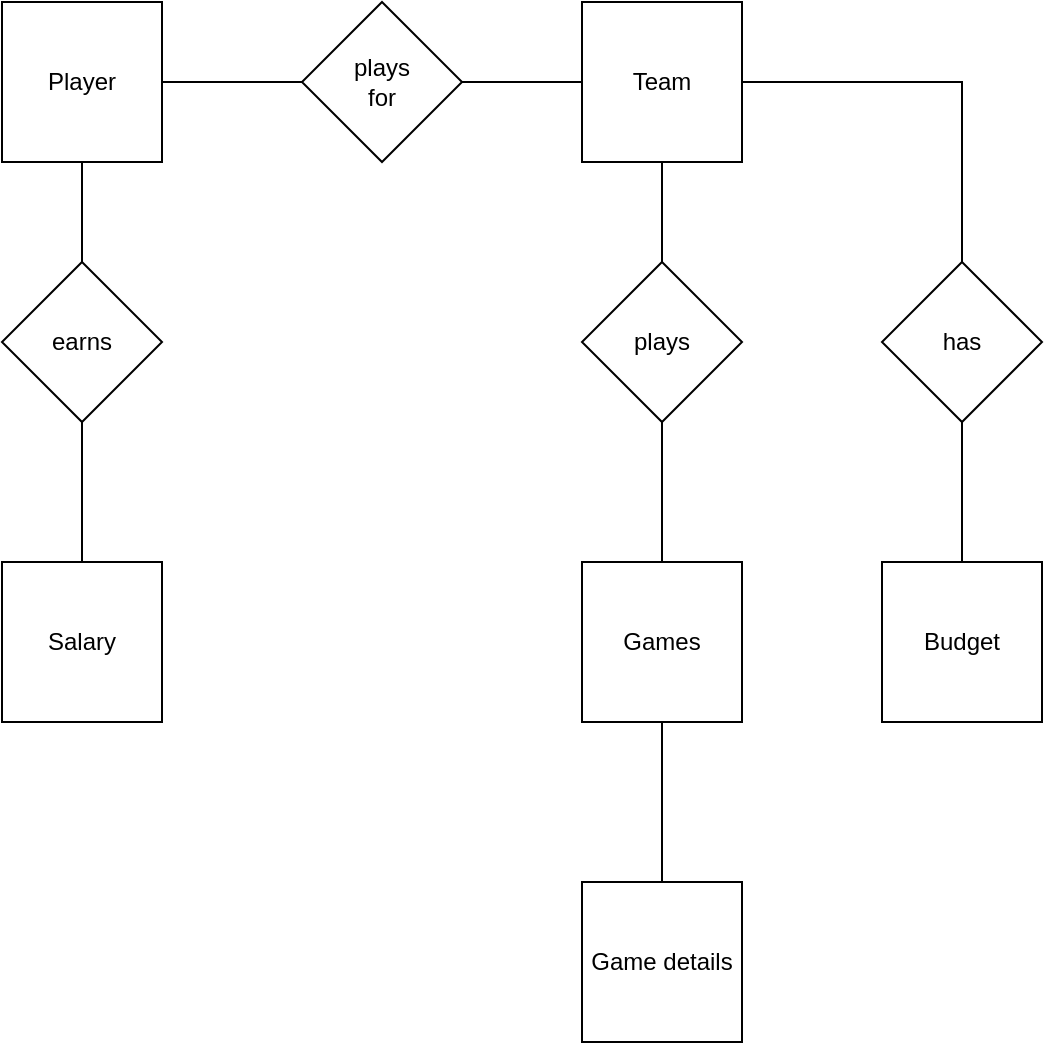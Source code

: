 <mxfile version="15.5.4" type="github" pages="2">
  <diagram id="KpjbOM50suR5ELJcTFT9" name="Conceptual">
    <mxGraphModel dx="1422" dy="914" grid="1" gridSize="10" guides="1" tooltips="1" connect="1" arrows="1" fold="1" page="1" pageScale="1" pageWidth="827" pageHeight="1169" math="0" shadow="0">
      <root>
        <mxCell id="WaWMJwZ1MYTigDFI-wAt-0" />
        <mxCell id="WaWMJwZ1MYTigDFI-wAt-1" parent="WaWMJwZ1MYTigDFI-wAt-0" />
        <mxCell id="WaWMJwZ1MYTigDFI-wAt-14" style="edgeStyle=orthogonalEdgeStyle;rounded=0;orthogonalLoop=1;jettySize=auto;html=1;exitX=1;exitY=0.5;exitDx=0;exitDy=0;entryX=0;entryY=0.5;entryDx=0;entryDy=0;endArrow=none;endFill=0;" parent="WaWMJwZ1MYTigDFI-wAt-1" source="WaWMJwZ1MYTigDFI-wAt-2" target="WaWMJwZ1MYTigDFI-wAt-12" edge="1">
          <mxGeometry relative="1" as="geometry" />
        </mxCell>
        <mxCell id="WaWMJwZ1MYTigDFI-wAt-21" style="edgeStyle=orthogonalEdgeStyle;rounded=0;orthogonalLoop=1;jettySize=auto;html=1;exitX=0.5;exitY=1;exitDx=0;exitDy=0;entryX=0.5;entryY=0;entryDx=0;entryDy=0;endArrow=none;endFill=0;" parent="WaWMJwZ1MYTigDFI-wAt-1" source="WaWMJwZ1MYTigDFI-wAt-2" target="WaWMJwZ1MYTigDFI-wAt-5" edge="1">
          <mxGeometry relative="1" as="geometry" />
        </mxCell>
        <mxCell id="WaWMJwZ1MYTigDFI-wAt-2" value="Player" style="whiteSpace=wrap;html=1;aspect=fixed;" parent="WaWMJwZ1MYTigDFI-wAt-1" vertex="1">
          <mxGeometry x="120" y="80" width="80" height="80" as="geometry" />
        </mxCell>
        <mxCell id="WaWMJwZ1MYTigDFI-wAt-4" value="Game details" style="whiteSpace=wrap;html=1;aspect=fixed;" parent="WaWMJwZ1MYTigDFI-wAt-1" vertex="1">
          <mxGeometry x="410" y="520" width="80" height="80" as="geometry" />
        </mxCell>
        <mxCell id="WaWMJwZ1MYTigDFI-wAt-5" value="earns" style="rhombus;whiteSpace=wrap;html=1;" parent="WaWMJwZ1MYTigDFI-wAt-1" vertex="1">
          <mxGeometry x="120" y="210" width="80" height="80" as="geometry" />
        </mxCell>
        <mxCell id="WaWMJwZ1MYTigDFI-wAt-6" value="Salary" style="whiteSpace=wrap;html=1;aspect=fixed;" parent="WaWMJwZ1MYTigDFI-wAt-1" vertex="1">
          <mxGeometry x="120" y="360" width="80" height="80" as="geometry" />
        </mxCell>
        <mxCell id="WaWMJwZ1MYTigDFI-wAt-27" style="edgeStyle=orthogonalEdgeStyle;rounded=0;orthogonalLoop=1;jettySize=auto;html=1;exitX=1;exitY=0.5;exitDx=0;exitDy=0;entryX=0.5;entryY=0;entryDx=0;entryDy=0;endArrow=none;endFill=0;" parent="WaWMJwZ1MYTigDFI-wAt-1" source="WaWMJwZ1MYTigDFI-wAt-9" target="WaWMJwZ1MYTigDFI-wAt-10" edge="1">
          <mxGeometry relative="1" as="geometry" />
        </mxCell>
        <mxCell id="LQ8EkmnR6dQI8lVl232f-8" style="edgeStyle=orthogonalEdgeStyle;rounded=0;orthogonalLoop=1;jettySize=auto;html=1;exitX=0.5;exitY=1;exitDx=0;exitDy=0;entryX=0.5;entryY=0;entryDx=0;entryDy=0;endArrow=none;endFill=0;" edge="1" parent="WaWMJwZ1MYTigDFI-wAt-1" source="WaWMJwZ1MYTigDFI-wAt-9" target="LQ8EkmnR6dQI8lVl232f-5">
          <mxGeometry relative="1" as="geometry" />
        </mxCell>
        <mxCell id="WaWMJwZ1MYTigDFI-wAt-9" value="Team" style="whiteSpace=wrap;html=1;aspect=fixed;" parent="WaWMJwZ1MYTigDFI-wAt-1" vertex="1">
          <mxGeometry x="410" y="80" width="80" height="80" as="geometry" />
        </mxCell>
        <mxCell id="WaWMJwZ1MYTigDFI-wAt-10" value="has" style="rhombus;whiteSpace=wrap;html=1;" parent="WaWMJwZ1MYTigDFI-wAt-1" vertex="1">
          <mxGeometry x="560" y="210" width="80" height="80" as="geometry" />
        </mxCell>
        <mxCell id="WaWMJwZ1MYTigDFI-wAt-11" value="Budget" style="whiteSpace=wrap;html=1;aspect=fixed;" parent="WaWMJwZ1MYTigDFI-wAt-1" vertex="1">
          <mxGeometry x="560" y="360" width="80" height="80" as="geometry" />
        </mxCell>
        <mxCell id="WaWMJwZ1MYTigDFI-wAt-15" style="edgeStyle=orthogonalEdgeStyle;rounded=0;orthogonalLoop=1;jettySize=auto;html=1;exitX=1;exitY=0.5;exitDx=0;exitDy=0;entryX=0;entryY=0.5;entryDx=0;entryDy=0;endArrow=none;endFill=0;" parent="WaWMJwZ1MYTigDFI-wAt-1" source="WaWMJwZ1MYTigDFI-wAt-12" target="WaWMJwZ1MYTigDFI-wAt-9" edge="1">
          <mxGeometry relative="1" as="geometry" />
        </mxCell>
        <mxCell id="WaWMJwZ1MYTigDFI-wAt-12" value="plays&lt;br&gt;for" style="rhombus;whiteSpace=wrap;html=1;" parent="WaWMJwZ1MYTigDFI-wAt-1" vertex="1">
          <mxGeometry x="270" y="80" width="80" height="80" as="geometry" />
        </mxCell>
        <mxCell id="WaWMJwZ1MYTigDFI-wAt-23" value="" style="endArrow=none;html=1;rounded=0;exitX=0.5;exitY=0;exitDx=0;exitDy=0;entryX=0.5;entryY=1;entryDx=0;entryDy=0;" parent="WaWMJwZ1MYTigDFI-wAt-1" source="WaWMJwZ1MYTigDFI-wAt-11" target="WaWMJwZ1MYTigDFI-wAt-10" edge="1">
          <mxGeometry width="50" height="50" relative="1" as="geometry">
            <mxPoint x="630" y="350" as="sourcePoint" />
            <mxPoint x="590" y="120" as="targetPoint" />
            <Array as="points" />
          </mxGeometry>
        </mxCell>
        <mxCell id="WaWMJwZ1MYTigDFI-wAt-25" value="" style="endArrow=none;html=1;rounded=0;entryX=0.5;entryY=0;entryDx=0;entryDy=0;exitX=0.5;exitY=1;exitDx=0;exitDy=0;" parent="WaWMJwZ1MYTigDFI-wAt-1" edge="1" target="WaWMJwZ1MYTigDFI-wAt-6" source="WaWMJwZ1MYTigDFI-wAt-5">
          <mxGeometry width="50" height="50" relative="1" as="geometry">
            <mxPoint x="120" y="399.5" as="sourcePoint" />
            <mxPoint x="190" y="399.5" as="targetPoint" />
          </mxGeometry>
        </mxCell>
        <mxCell id="LQ8EkmnR6dQI8lVl232f-5" value="plays" style="rhombus;whiteSpace=wrap;html=1;" vertex="1" parent="WaWMJwZ1MYTigDFI-wAt-1">
          <mxGeometry x="410" y="210" width="80" height="80" as="geometry" />
        </mxCell>
        <mxCell id="LQ8EkmnR6dQI8lVl232f-10" style="edgeStyle=orthogonalEdgeStyle;rounded=0;orthogonalLoop=1;jettySize=auto;html=1;exitX=0.5;exitY=0;exitDx=0;exitDy=0;entryX=0.5;entryY=1;entryDx=0;entryDy=0;endArrow=none;endFill=0;" edge="1" parent="WaWMJwZ1MYTigDFI-wAt-1" source="LQ8EkmnR6dQI8lVl232f-6" target="LQ8EkmnR6dQI8lVl232f-5">
          <mxGeometry relative="1" as="geometry" />
        </mxCell>
        <mxCell id="LQ8EkmnR6dQI8lVl232f-27" style="edgeStyle=orthogonalEdgeStyle;rounded=0;orthogonalLoop=1;jettySize=auto;html=1;exitX=0.5;exitY=1;exitDx=0;exitDy=0;entryX=0.5;entryY=0;entryDx=0;entryDy=0;endArrow=none;endFill=0;" edge="1" parent="WaWMJwZ1MYTigDFI-wAt-1" source="LQ8EkmnR6dQI8lVl232f-6" target="WaWMJwZ1MYTigDFI-wAt-4">
          <mxGeometry relative="1" as="geometry" />
        </mxCell>
        <mxCell id="LQ8EkmnR6dQI8lVl232f-6" value="Games" style="whiteSpace=wrap;html=1;aspect=fixed;" vertex="1" parent="WaWMJwZ1MYTigDFI-wAt-1">
          <mxGeometry x="410" y="360" width="80" height="80" as="geometry" />
        </mxCell>
      </root>
    </mxGraphModel>
  </diagram>
  <diagram id="o72FL4JSvxtYNjWn5hsY" name="Logical">
    <mxGraphModel dx="3076" dy="914" grid="1" gridSize="10" guides="1" tooltips="1" connect="1" arrows="1" fold="1" page="1" pageScale="1" pageWidth="1654" pageHeight="1169" math="0" shadow="0">
      <root>
        <mxCell id="SCCgKxzARnN3cMDTixyp-0" />
        <mxCell id="SCCgKxzARnN3cMDTixyp-1" parent="SCCgKxzARnN3cMDTixyp-0" />
        <mxCell id="jkipOq33ZPvJP4FlrsBJ-0" value="players" style="swimlane;fontStyle=0;childLayout=stackLayout;horizontal=1;startSize=26;horizontalStack=0;resizeParent=1;resizeParentMax=0;resizeLast=0;collapsible=1;marginBottom=0;align=center;fontSize=14;" vertex="1" parent="SCCgKxzARnN3cMDTixyp-1">
          <mxGeometry x="-1340" y="126" width="160" height="116" as="geometry" />
        </mxCell>
        <mxCell id="jkipOq33ZPvJP4FlrsBJ-1" value="player_ID" style="text;strokeColor=none;fillColor=none;spacingLeft=4;spacingRight=4;overflow=hidden;rotatable=0;points=[[0,0.5],[1,0.5]];portConstraint=eastwest;fontSize=12;" vertex="1" parent="jkipOq33ZPvJP4FlrsBJ-0">
          <mxGeometry y="26" width="160" height="30" as="geometry" />
        </mxCell>
        <mxCell id="jkipOq33ZPvJP4FlrsBJ-2" value="player_first_name" style="text;strokeColor=none;fillColor=none;spacingLeft=4;spacingRight=4;overflow=hidden;rotatable=0;points=[[0,0.5],[1,0.5]];portConstraint=eastwest;fontSize=12;" vertex="1" parent="jkipOq33ZPvJP4FlrsBJ-0">
          <mxGeometry y="56" width="160" height="30" as="geometry" />
        </mxCell>
        <mxCell id="jkipOq33ZPvJP4FlrsBJ-3" value="player_last_name" style="text;strokeColor=none;fillColor=none;spacingLeft=4;spacingRight=4;overflow=hidden;rotatable=0;points=[[0,0.5],[1,0.5]];portConstraint=eastwest;fontSize=12;" vertex="1" parent="jkipOq33ZPvJP4FlrsBJ-0">
          <mxGeometry y="86" width="160" height="30" as="geometry" />
        </mxCell>
        <mxCell id="jkipOq33ZPvJP4FlrsBJ-4" value="teams" style="swimlane;fontStyle=0;childLayout=stackLayout;horizontal=1;startSize=26;horizontalStack=0;resizeParent=1;resizeParentMax=0;resizeLast=0;collapsible=1;marginBottom=0;align=center;fontSize=14;" vertex="1" parent="SCCgKxzARnN3cMDTixyp-1">
          <mxGeometry x="-850" y="126" width="160" height="176" as="geometry" />
        </mxCell>
        <mxCell id="jkipOq33ZPvJP4FlrsBJ-5" value="team_ID" style="text;strokeColor=none;fillColor=none;spacingLeft=4;spacingRight=4;overflow=hidden;rotatable=0;points=[[0,0.5],[1,0.5]];portConstraint=eastwest;fontSize=12;" vertex="1" parent="jkipOq33ZPvJP4FlrsBJ-4">
          <mxGeometry y="26" width="160" height="30" as="geometry" />
        </mxCell>
        <mxCell id="jkipOq33ZPvJP4FlrsBJ-6" value="team_abbreviation" style="text;strokeColor=none;fillColor=none;spacingLeft=4;spacingRight=4;overflow=hidden;rotatable=0;points=[[0,0.5],[1,0.5]];portConstraint=eastwest;fontSize=12;" vertex="1" parent="jkipOq33ZPvJP4FlrsBJ-4">
          <mxGeometry y="56" width="160" height="30" as="geometry" />
        </mxCell>
        <mxCell id="jkipOq33ZPvJP4FlrsBJ-7" value="team_name&#xa;" style="text;strokeColor=none;fillColor=none;spacingLeft=4;spacingRight=4;overflow=hidden;rotatable=0;points=[[0,0.5],[1,0.5]];portConstraint=eastwest;fontSize=12;" vertex="1" parent="jkipOq33ZPvJP4FlrsBJ-4">
          <mxGeometry y="86" width="160" height="30" as="geometry" />
        </mxCell>
        <mxCell id="5-Y15HctPKVcctrwR9Oy-0" value="city" style="text;strokeColor=none;fillColor=none;spacingLeft=4;spacingRight=4;overflow=hidden;rotatable=0;points=[[0,0.5],[1,0.5]];portConstraint=eastwest;fontSize=12;" vertex="1" parent="jkipOq33ZPvJP4FlrsBJ-4">
          <mxGeometry y="116" width="160" height="30" as="geometry" />
        </mxCell>
        <mxCell id="5-Y15HctPKVcctrwR9Oy-1" value="arena" style="text;strokeColor=none;fillColor=none;spacingLeft=4;spacingRight=4;overflow=hidden;rotatable=0;points=[[0,0.5],[1,0.5]];portConstraint=eastwest;fontSize=12;" vertex="1" parent="jkipOq33ZPvJP4FlrsBJ-4">
          <mxGeometry y="146" width="160" height="30" as="geometry" />
        </mxCell>
        <mxCell id="jkipOq33ZPvJP4FlrsBJ-8" value="contracts" style="swimlane;fontStyle=0;childLayout=stackLayout;horizontal=1;startSize=26;horizontalStack=0;resizeParent=1;resizeParentMax=0;resizeLast=0;collapsible=1;marginBottom=0;align=center;fontSize=14;" vertex="1" parent="SCCgKxzARnN3cMDTixyp-1">
          <mxGeometry x="-1090" y="236" width="160" height="116" as="geometry" />
        </mxCell>
        <mxCell id="jkipOq33ZPvJP4FlrsBJ-9" value="player_ID" style="text;strokeColor=none;fillColor=none;spacingLeft=4;spacingRight=4;overflow=hidden;rotatable=0;points=[[0,0.5],[1,0.5]];portConstraint=eastwest;fontSize=12;" vertex="1" parent="jkipOq33ZPvJP4FlrsBJ-8">
          <mxGeometry y="26" width="160" height="30" as="geometry" />
        </mxCell>
        <mxCell id="jkipOq33ZPvJP4FlrsBJ-10" value="team_ID" style="text;strokeColor=none;fillColor=none;spacingLeft=4;spacingRight=4;overflow=hidden;rotatable=0;points=[[0,0.5],[1,0.5]];portConstraint=eastwest;fontSize=12;" vertex="1" parent="jkipOq33ZPvJP4FlrsBJ-8">
          <mxGeometry y="56" width="160" height="30" as="geometry" />
        </mxCell>
        <mxCell id="jkipOq33ZPvJP4FlrsBJ-11" value="year" style="text;strokeColor=none;fillColor=none;spacingLeft=4;spacingRight=4;overflow=hidden;rotatable=0;points=[[0,0.5],[1,0.5]];portConstraint=eastwest;fontSize=12;" vertex="1" parent="jkipOq33ZPvJP4FlrsBJ-8">
          <mxGeometry y="86" width="160" height="30" as="geometry" />
        </mxCell>
        <mxCell id="jkipOq33ZPvJP4FlrsBJ-12" value="budget" style="swimlane;fontStyle=0;childLayout=stackLayout;horizontal=1;startSize=26;horizontalStack=0;resizeParent=1;resizeParentMax=0;resizeLast=0;collapsible=1;marginBottom=0;align=center;fontSize=14;" vertex="1" parent="SCCgKxzARnN3cMDTixyp-1">
          <mxGeometry x="-600" y="120" width="160" height="116" as="geometry" />
        </mxCell>
        <mxCell id="jkipOq33ZPvJP4FlrsBJ-13" value="team_ID" style="text;strokeColor=none;fillColor=none;spacingLeft=4;spacingRight=4;overflow=hidden;rotatable=0;points=[[0,0.5],[1,0.5]];portConstraint=eastwest;fontSize=12;" vertex="1" parent="jkipOq33ZPvJP4FlrsBJ-12">
          <mxGeometry y="26" width="160" height="30" as="geometry" />
        </mxCell>
        <mxCell id="jkipOq33ZPvJP4FlrsBJ-14" value="year" style="text;strokeColor=none;fillColor=none;spacingLeft=4;spacingRight=4;overflow=hidden;rotatable=0;points=[[0,0.5],[1,0.5]];portConstraint=eastwest;fontSize=12;" vertex="1" parent="jkipOq33ZPvJP4FlrsBJ-12">
          <mxGeometry y="56" width="160" height="30" as="geometry" />
        </mxCell>
        <mxCell id="jkipOq33ZPvJP4FlrsBJ-15" value="budget" style="text;strokeColor=none;fillColor=none;spacingLeft=4;spacingRight=4;overflow=hidden;rotatable=0;points=[[0,0.5],[1,0.5]];portConstraint=eastwest;fontSize=12;" vertex="1" parent="jkipOq33ZPvJP4FlrsBJ-12">
          <mxGeometry y="86" width="160" height="30" as="geometry" />
        </mxCell>
        <mxCell id="jkipOq33ZPvJP4FlrsBJ-16" value="salary" style="swimlane;fontStyle=0;childLayout=stackLayout;horizontal=1;startSize=26;horizontalStack=0;resizeParent=1;resizeParentMax=0;resizeLast=0;collapsible=1;marginBottom=0;align=center;fontSize=14;" vertex="1" parent="SCCgKxzARnN3cMDTixyp-1">
          <mxGeometry x="-1600" y="316" width="160" height="116" as="geometry" />
        </mxCell>
        <mxCell id="jkipOq33ZPvJP4FlrsBJ-17" value="player_ID" style="text;strokeColor=none;fillColor=none;spacingLeft=4;spacingRight=4;overflow=hidden;rotatable=0;points=[[0,0.5],[1,0.5]];portConstraint=eastwest;fontSize=12;" vertex="1" parent="jkipOq33ZPvJP4FlrsBJ-16">
          <mxGeometry y="26" width="160" height="30" as="geometry" />
        </mxCell>
        <mxCell id="jkipOq33ZPvJP4FlrsBJ-18" value="year" style="text;strokeColor=none;fillColor=none;spacingLeft=4;spacingRight=4;overflow=hidden;rotatable=0;points=[[0,0.5],[1,0.5]];portConstraint=eastwest;fontSize=12;" vertex="1" parent="jkipOq33ZPvJP4FlrsBJ-16">
          <mxGeometry y="56" width="160" height="30" as="geometry" />
        </mxCell>
        <mxCell id="jkipOq33ZPvJP4FlrsBJ-19" value="salary" style="text;strokeColor=none;fillColor=none;spacingLeft=4;spacingRight=4;overflow=hidden;rotatable=0;points=[[0,0.5],[1,0.5]];portConstraint=eastwest;fontSize=12;" vertex="1" parent="jkipOq33ZPvJP4FlrsBJ-16">
          <mxGeometry y="86" width="160" height="30" as="geometry" />
        </mxCell>
        <mxCell id="jkipOq33ZPvJP4FlrsBJ-20" value="games" style="swimlane;fontStyle=0;childLayout=stackLayout;horizontal=1;startSize=26;horizontalStack=0;resizeParent=1;resizeParentMax=0;resizeLast=0;collapsible=1;marginBottom=0;align=center;fontSize=14;" vertex="1" parent="SCCgKxzARnN3cMDTixyp-1">
          <mxGeometry x="-600" y="346" width="160" height="210" as="geometry" />
        </mxCell>
        <mxCell id="jkipOq33ZPvJP4FlrsBJ-21" value="game_ID" style="text;strokeColor=none;fillColor=none;spacingLeft=4;spacingRight=4;overflow=hidden;rotatable=0;points=[[0,0.5],[1,0.5]];portConstraint=eastwest;fontSize=12;" vertex="1" parent="jkipOq33ZPvJP4FlrsBJ-20">
          <mxGeometry y="26" width="160" height="30" as="geometry" />
        </mxCell>
        <mxCell id="jkipOq33ZPvJP4FlrsBJ-25" value="date_played" style="text;strokeColor=none;fillColor=none;spacingLeft=4;spacingRight=4;overflow=hidden;rotatable=0;points=[[0,0.5],[1,0.5]];portConstraint=eastwest;fontSize=12;" vertex="1" parent="jkipOq33ZPvJP4FlrsBJ-20">
          <mxGeometry y="56" width="160" height="34" as="geometry" />
        </mxCell>
        <mxCell id="jkipOq33ZPvJP4FlrsBJ-24" value="home_team" style="text;strokeColor=none;fillColor=none;spacingLeft=4;spacingRight=4;overflow=hidden;rotatable=0;points=[[0,0.5],[1,0.5]];portConstraint=eastwest;fontSize=12;" vertex="1" parent="jkipOq33ZPvJP4FlrsBJ-20">
          <mxGeometry y="90" width="160" height="30" as="geometry" />
        </mxCell>
        <mxCell id="jkipOq33ZPvJP4FlrsBJ-23" value="home_points" style="text;strokeColor=none;fillColor=none;spacingLeft=4;spacingRight=4;overflow=hidden;rotatable=0;points=[[0,0.5],[1,0.5]];portConstraint=eastwest;fontSize=12;" vertex="1" parent="jkipOq33ZPvJP4FlrsBJ-20">
          <mxGeometry y="120" width="160" height="30" as="geometry" />
        </mxCell>
        <mxCell id="jkipOq33ZPvJP4FlrsBJ-22" value="away_team" style="text;strokeColor=none;fillColor=none;spacingLeft=4;spacingRight=4;overflow=hidden;rotatable=0;points=[[0,0.5],[1,0.5]];portConstraint=eastwest;fontSize=12;" vertex="1" parent="jkipOq33ZPvJP4FlrsBJ-20">
          <mxGeometry y="150" width="160" height="30" as="geometry" />
        </mxCell>
        <mxCell id="5-Y15HctPKVcctrwR9Oy-7" value="away_points" style="text;strokeColor=none;fillColor=none;spacingLeft=4;spacingRight=4;overflow=hidden;rotatable=0;points=[[0,0.5],[1,0.5]];portConstraint=eastwest;fontSize=12;" vertex="1" parent="jkipOq33ZPvJP4FlrsBJ-20">
          <mxGeometry y="180" width="160" height="30" as="geometry" />
        </mxCell>
        <mxCell id="jkipOq33ZPvJP4FlrsBJ-26" value="game_details" style="swimlane;fontStyle=0;childLayout=stackLayout;horizontal=1;startSize=26;horizontalStack=0;resizeParent=1;resizeParentMax=0;resizeLast=0;collapsible=1;marginBottom=0;align=center;fontSize=14;" vertex="1" parent="SCCgKxzARnN3cMDTixyp-1">
          <mxGeometry x="-320" y="446" width="160" height="240" as="geometry" />
        </mxCell>
        <mxCell id="jkipOq33ZPvJP4FlrsBJ-27" value="game_ID" style="text;strokeColor=none;fillColor=none;spacingLeft=4;spacingRight=4;overflow=hidden;rotatable=0;points=[[0,0.5],[1,0.5]];portConstraint=eastwest;fontSize=12;" vertex="1" parent="jkipOq33ZPvJP4FlrsBJ-26">
          <mxGeometry y="26" width="160" height="30" as="geometry" />
        </mxCell>
        <mxCell id="jkipOq33ZPvJP4FlrsBJ-28" value="player_ID" style="text;strokeColor=none;fillColor=none;spacingLeft=4;spacingRight=4;overflow=hidden;rotatable=0;points=[[0,0.5],[1,0.5]];portConstraint=eastwest;fontSize=12;" vertex="1" parent="jkipOq33ZPvJP4FlrsBJ-26">
          <mxGeometry y="56" width="160" height="30" as="geometry" />
        </mxCell>
        <mxCell id="jkipOq33ZPvJP4FlrsBJ-29" value="minutes_played" style="text;strokeColor=none;fillColor=none;spacingLeft=4;spacingRight=4;overflow=hidden;rotatable=0;points=[[0,0.5],[1,0.5]];portConstraint=eastwest;fontSize=12;" vertex="1" parent="jkipOq33ZPvJP4FlrsBJ-26">
          <mxGeometry y="86" width="160" height="30" as="geometry" />
        </mxCell>
        <mxCell id="jkipOq33ZPvJP4FlrsBJ-30" value="points_scored" style="text;strokeColor=none;fillColor=none;spacingLeft=4;spacingRight=4;overflow=hidden;rotatable=0;points=[[0,0.5],[1,0.5]];portConstraint=eastwest;fontSize=12;" vertex="1" parent="jkipOq33ZPvJP4FlrsBJ-26">
          <mxGeometry y="116" width="160" height="34" as="geometry" />
        </mxCell>
        <mxCell id="jkipOq33ZPvJP4FlrsBJ-31" value="field_goals" style="text;strokeColor=none;fillColor=none;spacingLeft=4;spacingRight=4;overflow=hidden;rotatable=0;points=[[0,0.5],[1,0.5]];portConstraint=eastwest;fontSize=12;" vertex="1" parent="jkipOq33ZPvJP4FlrsBJ-26">
          <mxGeometry y="150" width="160" height="30" as="geometry" />
        </mxCell>
        <mxCell id="jkipOq33ZPvJP4FlrsBJ-32" value="3pt_goals" style="text;strokeColor=none;fillColor=none;spacingLeft=4;spacingRight=4;overflow=hidden;rotatable=0;points=[[0,0.5],[1,0.5]];portConstraint=eastwest;fontSize=12;" vertex="1" parent="jkipOq33ZPvJP4FlrsBJ-26">
          <mxGeometry y="180" width="160" height="30" as="geometry" />
        </mxCell>
        <mxCell id="jkipOq33ZPvJP4FlrsBJ-33" value="free_throws" style="text;strokeColor=none;fillColor=none;spacingLeft=4;spacingRight=4;overflow=hidden;rotatable=0;points=[[0,0.5],[1,0.5]];portConstraint=eastwest;fontSize=12;" vertex="1" parent="jkipOq33ZPvJP4FlrsBJ-26">
          <mxGeometry y="210" width="160" height="30" as="geometry" />
        </mxCell>
        <mxCell id="5-Y15HctPKVcctrwR9Oy-3" value="" style="edgeStyle=entityRelationEdgeStyle;fontSize=12;html=1;endArrow=ERmandOne;startArrow=ERmandOne;rounded=0;entryX=-0.025;entryY=0.129;entryDx=0;entryDy=0;entryPerimeter=0;" edge="1" parent="SCCgKxzARnN3cMDTixyp-1" target="jkipOq33ZPvJP4FlrsBJ-0">
          <mxGeometry width="100" height="100" relative="1" as="geometry">
            <mxPoint x="-1440" y="326" as="sourcePoint" />
            <mxPoint x="-1290" y="242" as="targetPoint" />
          </mxGeometry>
        </mxCell>
        <mxCell id="5-Y15HctPKVcctrwR9Oy-4" value="" style="edgeStyle=entityRelationEdgeStyle;fontSize=12;html=1;endArrow=ERmandOne;startArrow=ERmandOne;rounded=0;entryX=0;entryY=0.133;entryDx=0;entryDy=0;entryPerimeter=0;exitX=1.019;exitY=0.133;exitDx=0;exitDy=0;exitPerimeter=0;" edge="1" parent="SCCgKxzARnN3cMDTixyp-1" source="jkipOq33ZPvJP4FlrsBJ-2" target="jkipOq33ZPvJP4FlrsBJ-10">
          <mxGeometry width="100" height="100" relative="1" as="geometry">
            <mxPoint x="-1160" y="276" as="sourcePoint" />
            <mxPoint x="-1060" y="176" as="targetPoint" />
          </mxGeometry>
        </mxCell>
        <mxCell id="5-Y15HctPKVcctrwR9Oy-5" value="" style="edgeStyle=entityRelationEdgeStyle;fontSize=12;html=1;endArrow=ERzeroToMany;startArrow=ERmandOne;rounded=0;entryX=-0.019;entryY=0.091;entryDx=0;entryDy=0;entryPerimeter=0;exitX=1.019;exitY=0.167;exitDx=0;exitDy=0;exitPerimeter=0;" edge="1" parent="SCCgKxzARnN3cMDTixyp-1" source="jkipOq33ZPvJP4FlrsBJ-10" target="jkipOq33ZPvJP4FlrsBJ-4">
          <mxGeometry width="100" height="100" relative="1" as="geometry">
            <mxPoint x="-910" y="126" as="sourcePoint" />
            <mxPoint x="-810" y="26" as="targetPoint" />
          </mxGeometry>
        </mxCell>
        <mxCell id="5-Y15HctPKVcctrwR9Oy-6" value="" style="edgeStyle=entityRelationEdgeStyle;fontSize=12;html=1;endArrow=ERmandOne;startArrow=ERmandOne;rounded=0;entryX=1.013;entryY=0.068;entryDx=0;entryDy=0;entryPerimeter=0;exitX=-0.025;exitY=0.164;exitDx=0;exitDy=0;exitPerimeter=0;" edge="1" parent="SCCgKxzARnN3cMDTixyp-1" source="jkipOq33ZPvJP4FlrsBJ-12" target="jkipOq33ZPvJP4FlrsBJ-4">
          <mxGeometry width="100" height="100" relative="1" as="geometry">
            <mxPoint x="-240" y="146" as="sourcePoint" />
            <mxPoint x="-400" y="76" as="targetPoint" />
          </mxGeometry>
        </mxCell>
        <mxCell id="5-Y15HctPKVcctrwR9Oy-8" value="" style="edgeStyle=entityRelationEdgeStyle;fontSize=12;html=1;endArrow=ERoneToMany;startArrow=ERmandOne;rounded=0;entryX=-0.019;entryY=0.048;entryDx=0;entryDy=0;entryPerimeter=0;exitX=1.031;exitY=0.067;exitDx=0;exitDy=0;exitPerimeter=0;" edge="1" parent="SCCgKxzARnN3cMDTixyp-1" source="5-Y15HctPKVcctrwR9Oy-1" target="jkipOq33ZPvJP4FlrsBJ-20">
          <mxGeometry width="100" height="100" relative="1" as="geometry">
            <mxPoint x="-1010" y="416" as="sourcePoint" />
            <mxPoint x="-890" y="336" as="targetPoint" />
          </mxGeometry>
        </mxCell>
        <mxCell id="5-Y15HctPKVcctrwR9Oy-9" value="" style="edgeStyle=entityRelationEdgeStyle;fontSize=12;html=1;endArrow=ERzeroToMany;startArrow=ERmandOne;rounded=0;entryX=-0.019;entryY=0.054;entryDx=0;entryDy=0;entryPerimeter=0;exitX=1.019;exitY=0.071;exitDx=0;exitDy=0;exitPerimeter=0;" edge="1" parent="SCCgKxzARnN3cMDTixyp-1" source="jkipOq33ZPvJP4FlrsBJ-20" target="jkipOq33ZPvJP4FlrsBJ-26">
          <mxGeometry width="100" height="100" relative="1" as="geometry">
            <mxPoint x="-500" y="306" as="sourcePoint" />
            <mxPoint x="-700" y="366" as="targetPoint" />
          </mxGeometry>
        </mxCell>
      </root>
    </mxGraphModel>
  </diagram>
</mxfile>
